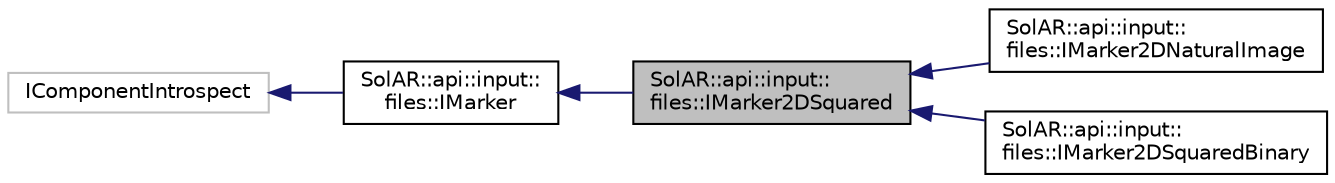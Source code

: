 digraph "SolAR::api::input::files::IMarker2DSquared"
{
  edge [fontname="Helvetica",fontsize="10",labelfontname="Helvetica",labelfontsize="10"];
  node [fontname="Helvetica",fontsize="10",shape=record];
  rankdir="LR";
  Node0 [label="SolAR::api::input::\lfiles::IMarker2DSquared",height=0.2,width=0.4,color="black", fillcolor="grey75", style="filled", fontcolor="black"];
  Node1 -> Node0 [dir="back",color="midnightblue",fontsize="10",style="solid",fontname="Helvetica"];
  Node1 [label="SolAR::api::input::\lfiles::IMarker",height=0.2,width=0.4,color="black", fillcolor="white", style="filled",URL="$class_sol_a_r_1_1api_1_1input_1_1files_1_1_i_marker.html",tooltip="Loads a general Marker. UUID: b05f3dbb-f93d-465c-aee1-fb58e1480c42 "];
  Node2 -> Node1 [dir="back",color="midnightblue",fontsize="10",style="solid",fontname="Helvetica"];
  Node2 [label="IComponentIntrospect",height=0.2,width=0.4,color="grey75", fillcolor="white", style="filled"];
  Node0 -> Node3 [dir="back",color="midnightblue",fontsize="10",style="solid",fontname="Helvetica"];
  Node3 [label="SolAR::api::input::\lfiles::IMarker2DNaturalImage",height=0.2,width=0.4,color="black", fillcolor="white", style="filled",URL="$class_sol_a_r_1_1api_1_1input_1_1files_1_1_i_marker2_d_natural_image.html",tooltip="Loads a natural image marker. UUID: 8fed06f8-c54d-11e7-abc4-cec278b6b50a "];
  Node0 -> Node4 [dir="back",color="midnightblue",fontsize="10",style="solid",fontname="Helvetica"];
  Node4 [label="SolAR::api::input::\lfiles::IMarker2DSquaredBinary",height=0.2,width=0.4,color="black", fillcolor="white", style="filled",URL="$class_sol_a_r_1_1api_1_1input_1_1files_1_1_i_marker2_d_squared_binary.html",tooltip="Loads 2D squared marker based on a black and white grid. UUID: 12d592ff-aa46-40a6-8d65-7fbfb382d60b ..."];
}
